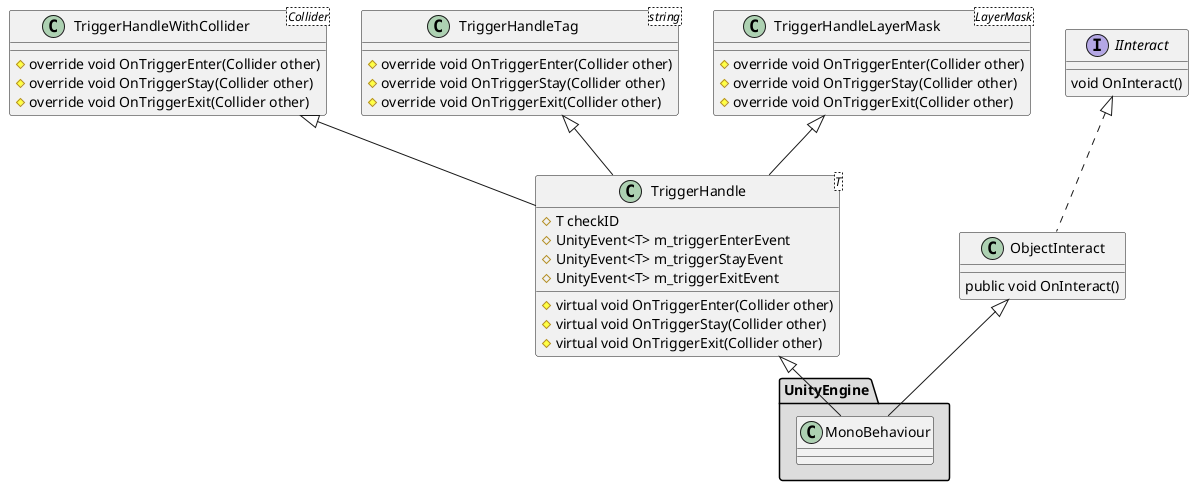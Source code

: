 ﻿@startuml
'https://plantuml.com/class-diagram

TriggerHandle_Collider <|-- TriggerHandle
class "TriggerHandleWithCollider<Collider>" as TriggerHandle_Collider
{
# override void OnTriggerEnter(Collider other)
# override void OnTriggerStay(Collider other)
# override void OnTriggerExit(Collider other)
}

TriggerHandle_string <|-- TriggerHandle
class "TriggerHandleTag<string>" as TriggerHandle_string
{
# override void OnTriggerEnter(Collider other)
# override void OnTriggerStay(Collider other)
# override void OnTriggerExit(Collider other)
}

TriggerHandle_LayerMask <|-- TriggerHandle
class "TriggerHandleLayerMask<LayerMask>" as TriggerHandle_LayerMask
{
# override void OnTriggerEnter(Collider other)
# override void OnTriggerStay(Collider other)
# override void OnTriggerExit(Collider other)
}

class TriggerHandle<T>
{
# T checkID
        # UnityEvent<T> m_triggerEnterEvent
        # UnityEvent<T> m_triggerStayEvent
        # UnityEvent<T> m_triggerExitEvent

       # virtual void OnTriggerEnter(Collider other)
       # virtual void OnTriggerStay(Collider other)
       # virtual void OnTriggerExit(Collider other)
}

interface IInteract
{
void OnInteract()
}

class ObjectInteract implements IInteract
{
public void OnInteract()
}

namespace UnityEngine #DDDDDD {
    .ObjectInteract <|-- MonoBehaviour
    .TriggerHandle <|-- MonoBehaviour
}

@enduml